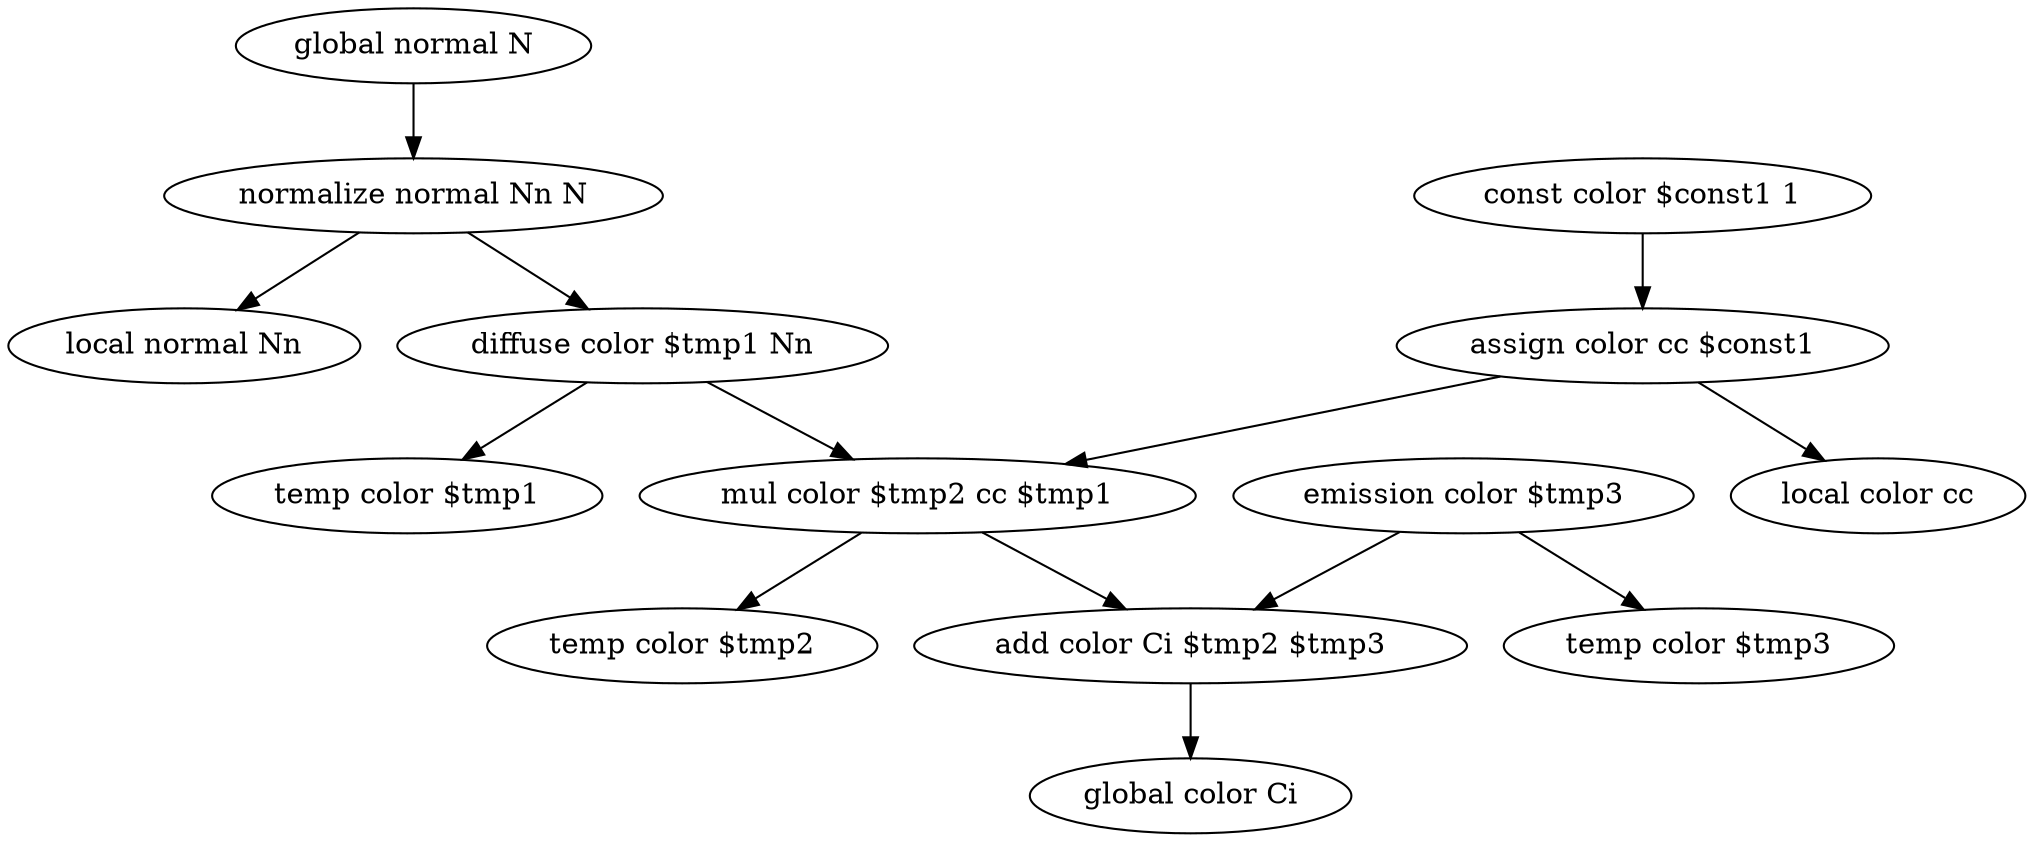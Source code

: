 digraph G {
node0 [label="global normal N"]
node1 [label="global color Ci"]
node2 [label="local normal Nn"]
node3 [label="local color cc"]
node4 [label="const color $const1 1"]
node5 [label="temp color $tmp1"]
node6 [label="temp color $tmp2"]
node7 [label="temp color $tmp3"]
node8 [label="normalize normal Nn N"]
node9 [label="assign color cc $const1"]
node10 [label="diffuse color $tmp1 Nn"]
node11 [label="mul color $tmp2 cc $tmp1"]
node12 [label="emission color $tmp3"]
node13 [label="add color Ci $tmp2 $tmp3"]
node0 -> node8
node8 -> node2
node4 -> node9
node9 -> node3
node8 -> node10
node10 -> node5
node9 -> node11
node10 -> node11
node11 -> node6
node12 -> node7
node11 -> node13
node12 -> node13
node13 -> node1
}
